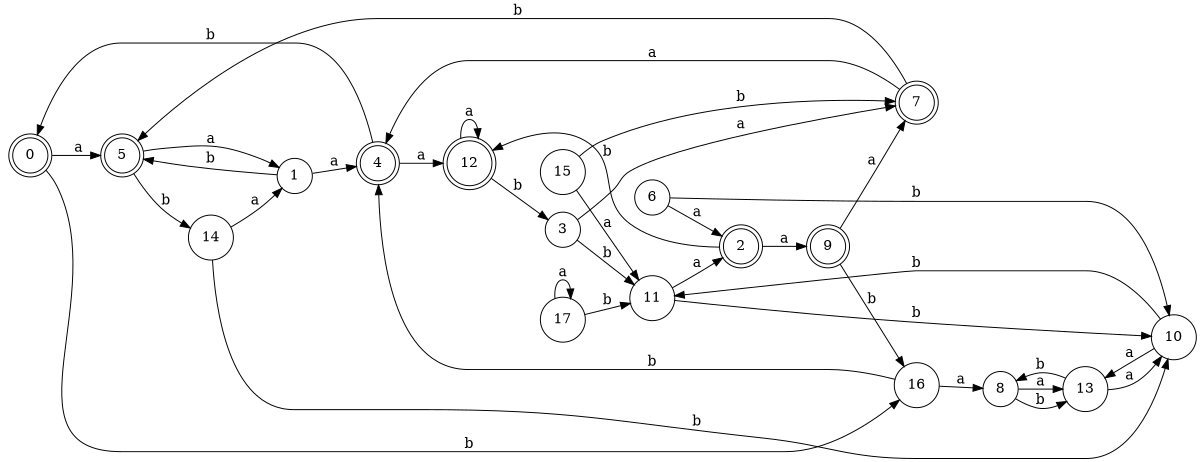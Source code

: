 digraph n15_7 {
__start0 [label="" shape="none"];

rankdir=LR;
size="8,5";

s0 [style="rounded,filled", color="black", fillcolor="white" shape="doublecircle", label="0"];
s1 [style="filled", color="black", fillcolor="white" shape="circle", label="1"];
s2 [style="rounded,filled", color="black", fillcolor="white" shape="doublecircle", label="2"];
s3 [style="filled", color="black", fillcolor="white" shape="circle", label="3"];
s4 [style="rounded,filled", color="black", fillcolor="white" shape="doublecircle", label="4"];
s5 [style="rounded,filled", color="black", fillcolor="white" shape="doublecircle", label="5"];
s6 [style="filled", color="black", fillcolor="white" shape="circle", label="6"];
s7 [style="rounded,filled", color="black", fillcolor="white" shape="doublecircle", label="7"];
s8 [style="filled", color="black", fillcolor="white" shape="circle", label="8"];
s9 [style="rounded,filled", color="black", fillcolor="white" shape="doublecircle", label="9"];
s10 [style="filled", color="black", fillcolor="white" shape="circle", label="10"];
s11 [style="filled", color="black", fillcolor="white" shape="circle", label="11"];
s12 [style="rounded,filled", color="black", fillcolor="white" shape="doublecircle", label="12"];
s13 [style="filled", color="black", fillcolor="white" shape="circle", label="13"];
s14 [style="filled", color="black", fillcolor="white" shape="circle", label="14"];
s15 [style="filled", color="black", fillcolor="white" shape="circle", label="15"];
s16 [style="filled", color="black", fillcolor="white" shape="circle", label="16"];
s17 [style="filled", color="black", fillcolor="white" shape="circle", label="17"];
s0 -> s5 [label="a"];
s0 -> s16 [label="b"];
s1 -> s4 [label="a"];
s1 -> s5 [label="b"];
s2 -> s9 [label="a"];
s2 -> s12 [label="b"];
s3 -> s7 [label="a"];
s3 -> s11 [label="b"];
s4 -> s12 [label="a"];
s4 -> s0 [label="b"];
s5 -> s1 [label="a"];
s5 -> s14 [label="b"];
s6 -> s2 [label="a"];
s6 -> s10 [label="b"];
s7 -> s4 [label="a"];
s7 -> s5 [label="b"];
s8 -> s13 [label="a"];
s8 -> s13 [label="b"];
s9 -> s7 [label="a"];
s9 -> s16 [label="b"];
s10 -> s13 [label="a"];
s10 -> s11 [label="b"];
s11 -> s2 [label="a"];
s11 -> s10 [label="b"];
s12 -> s12 [label="a"];
s12 -> s3 [label="b"];
s13 -> s10 [label="a"];
s13 -> s8 [label="b"];
s14 -> s1 [label="a"];
s14 -> s10 [label="b"];
s15 -> s11 [label="a"];
s15 -> s7 [label="b"];
s16 -> s8 [label="a"];
s16 -> s4 [label="b"];
s17 -> s17 [label="a"];
s17 -> s11 [label="b"];

}